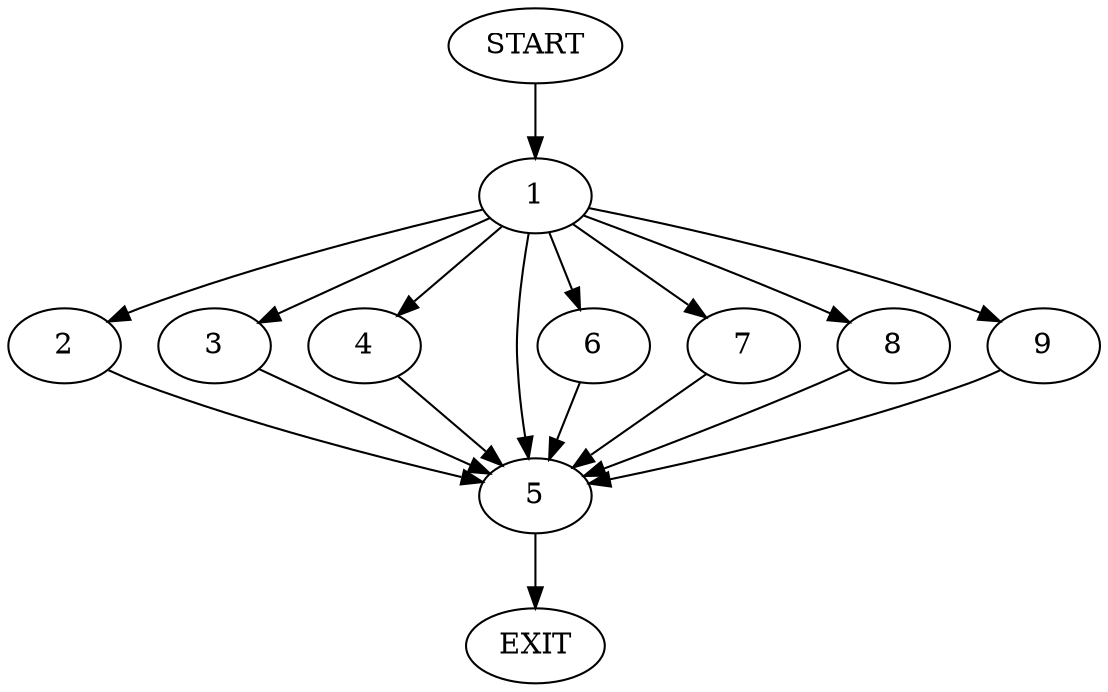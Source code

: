 digraph {
0 [label="START"]
10 [label="EXIT"]
0 -> 1
1 -> 2
1 -> 3
1 -> 4
1 -> 5
1 -> 6
1 -> 7
1 -> 8
1 -> 9
7 -> 5
2 -> 5
4 -> 5
8 -> 5
9 -> 5
6 -> 5
5 -> 10
3 -> 5
}

